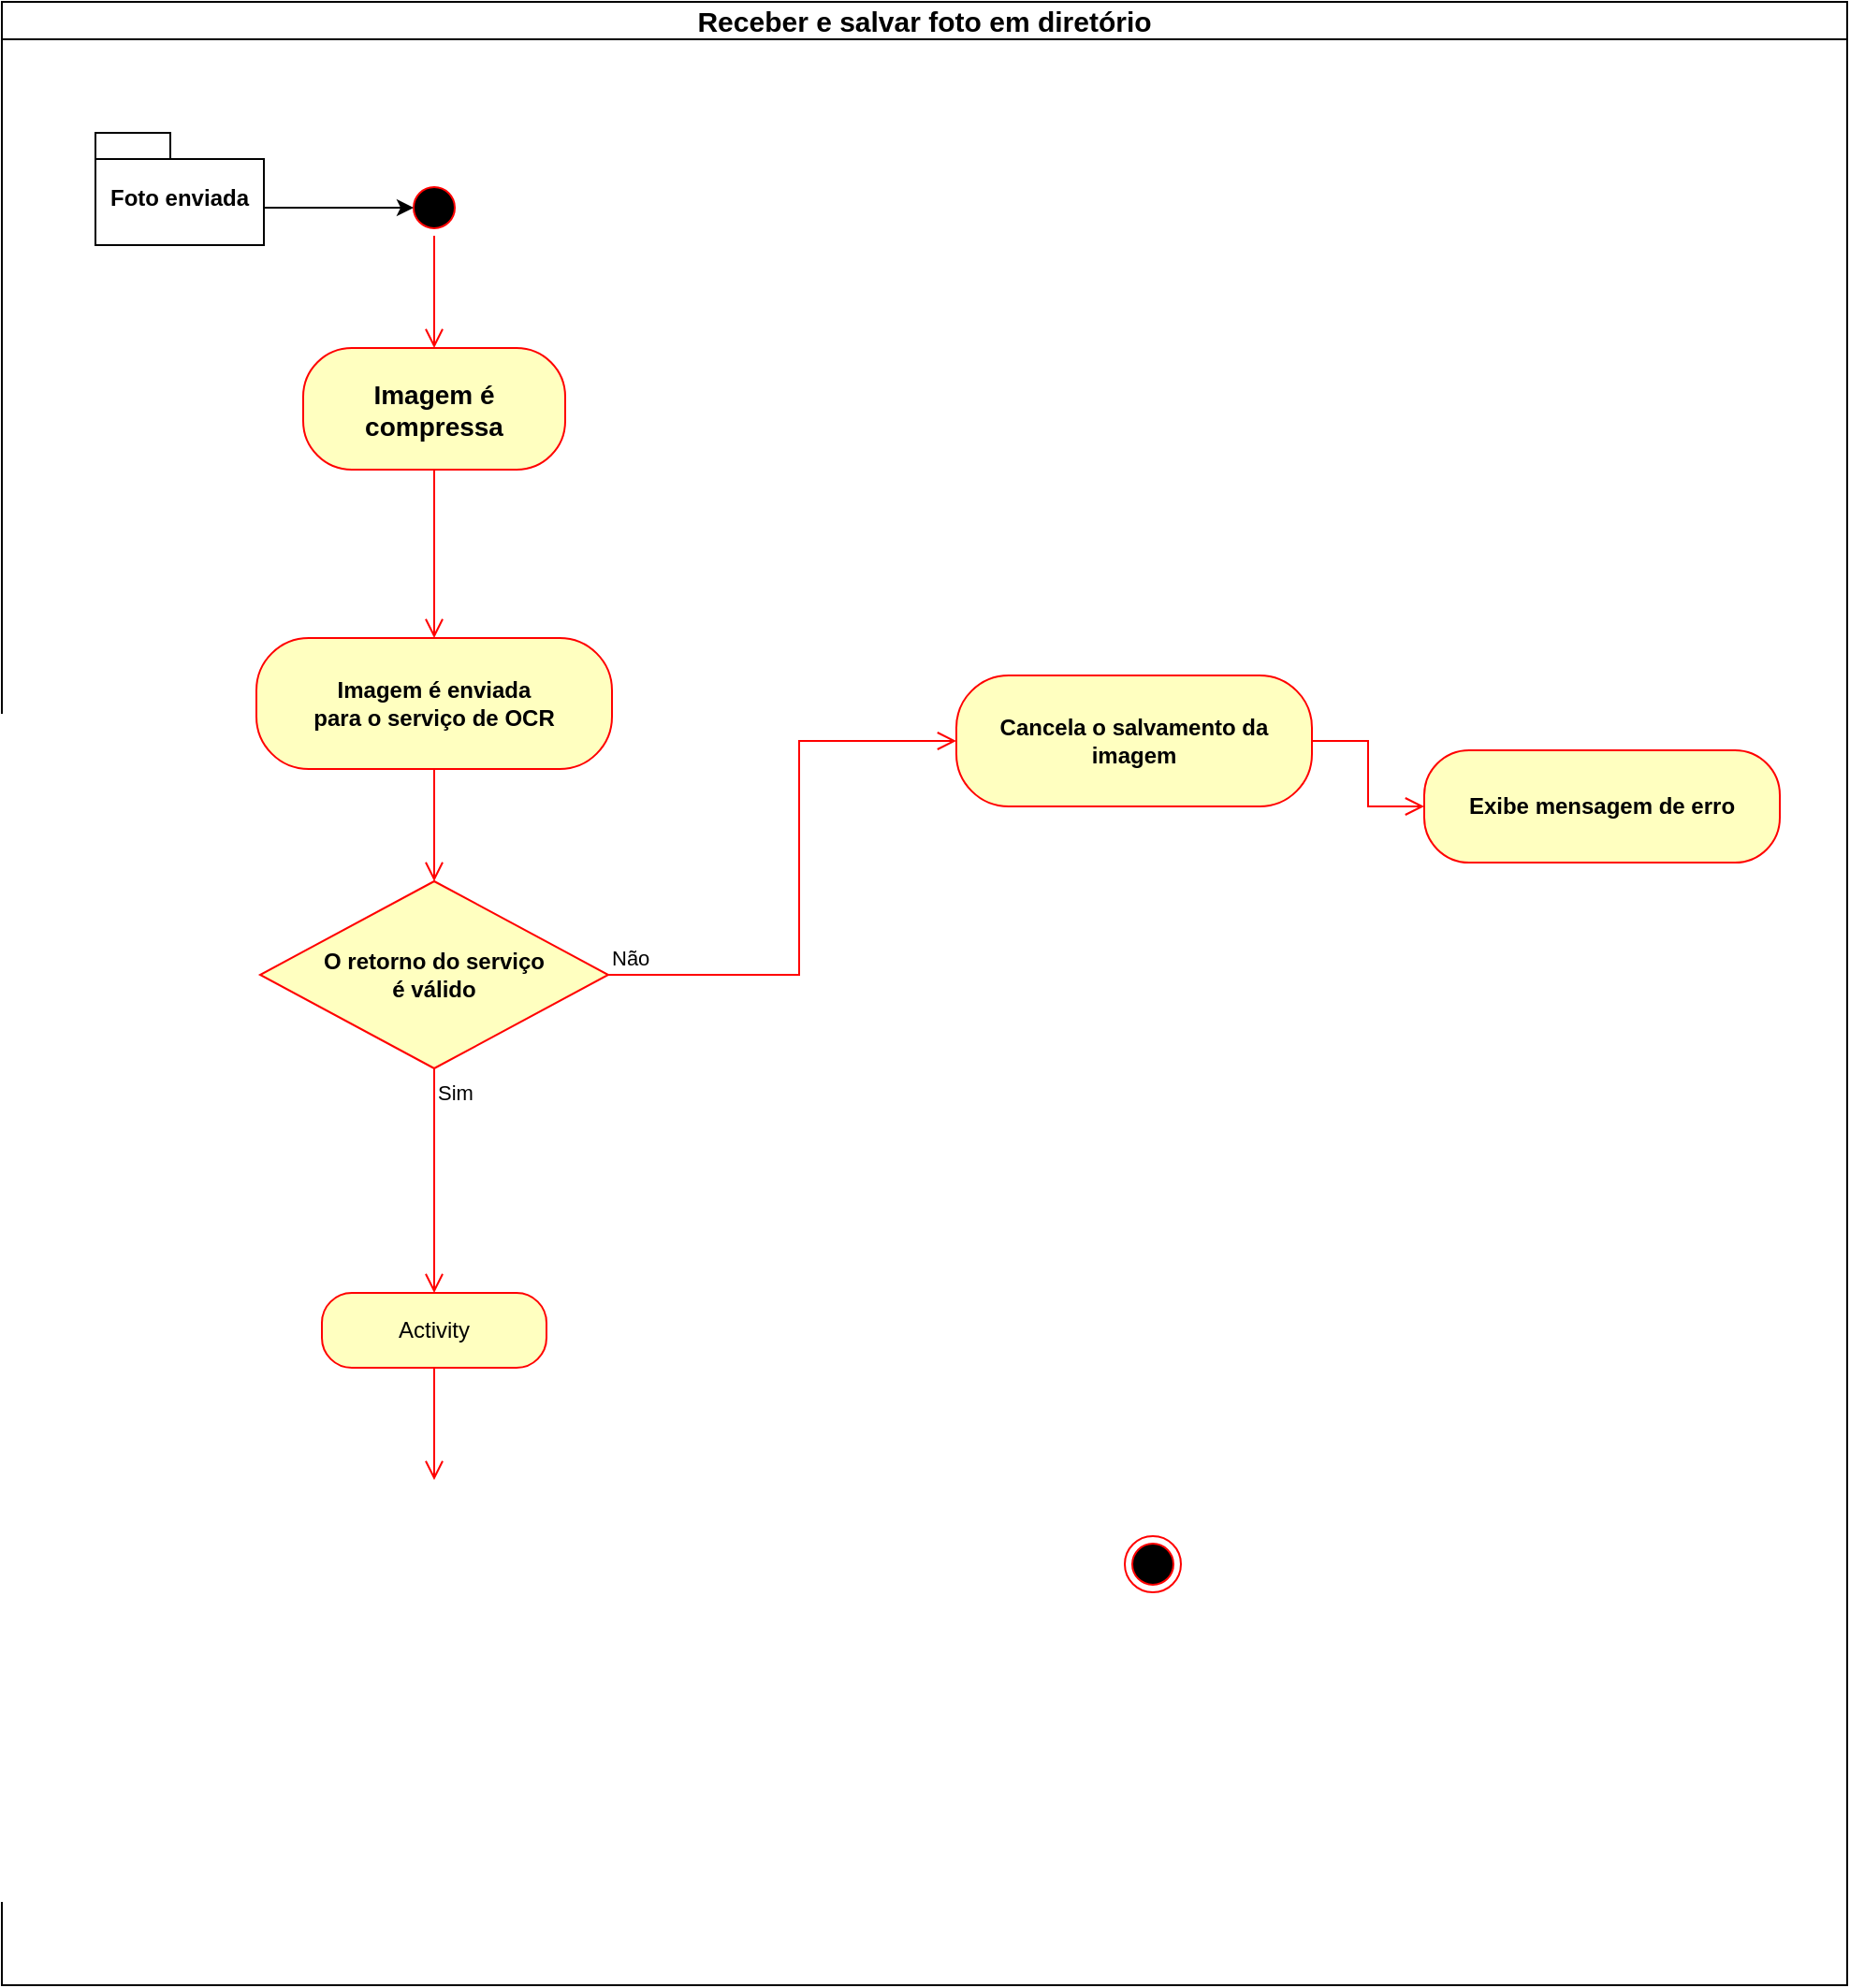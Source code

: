 <mxfile version="24.6.5" type="github">
  <diagram name="Page-1" id="BAec64L_Z81vPXz8HiST">
    <mxGraphModel dx="1593" dy="2057" grid="1" gridSize="10" guides="1" tooltips="1" connect="1" arrows="1" fold="1" page="1" pageScale="1" pageWidth="827" pageHeight="1169" math="0" shadow="0">
      <root>
        <mxCell id="0" />
        <mxCell id="1" parent="0" />
        <mxCell id="wz36yzEruvP4x7EnCw-V-7" value="&lt;font style=&quot;font-size: 15px;&quot;&gt;Receber e salvar foto em diretório&lt;/font&gt;" style="swimlane;whiteSpace=wrap;html=1;startSize=20;" vertex="1" parent="1">
          <mxGeometry x="50" y="-10" width="986" height="1060" as="geometry" />
        </mxCell>
        <mxCell id="wz36yzEruvP4x7EnCw-V-8" value="Foto enviada " style="shape=folder;fontStyle=1;spacingTop=10;tabWidth=40;tabHeight=14;tabPosition=left;html=1;whiteSpace=wrap;" vertex="1" parent="wz36yzEruvP4x7EnCw-V-7">
          <mxGeometry x="50" y="70" width="90" height="60" as="geometry" />
        </mxCell>
        <mxCell id="wz36yzEruvP4x7EnCw-V-9" value="" style="ellipse;html=1;shape=startState;fillColor=#000000;strokeColor=#ff0000;" vertex="1" parent="wz36yzEruvP4x7EnCw-V-7">
          <mxGeometry x="216" y="95" width="30" height="30" as="geometry" />
        </mxCell>
        <mxCell id="wz36yzEruvP4x7EnCw-V-10" value="" style="edgeStyle=orthogonalEdgeStyle;html=1;verticalAlign=bottom;endArrow=open;endSize=8;strokeColor=#ff0000;rounded=0;" edge="1" source="wz36yzEruvP4x7EnCw-V-9" parent="wz36yzEruvP4x7EnCw-V-7">
          <mxGeometry relative="1" as="geometry">
            <mxPoint x="231" y="185" as="targetPoint" />
          </mxGeometry>
        </mxCell>
        <mxCell id="wz36yzEruvP4x7EnCw-V-11" value="&lt;font style=&quot;font-size: 14px;&quot;&gt;&lt;b&gt;Imagem é compressa&lt;/b&gt;&lt;/font&gt;" style="rounded=1;whiteSpace=wrap;html=1;arcSize=40;fontColor=#000000;fillColor=#ffffc0;strokeColor=#ff0000;" vertex="1" parent="wz36yzEruvP4x7EnCw-V-7">
          <mxGeometry x="161" y="185" width="140" height="65" as="geometry" />
        </mxCell>
        <mxCell id="wz36yzEruvP4x7EnCw-V-12" value="" style="edgeStyle=orthogonalEdgeStyle;html=1;verticalAlign=bottom;endArrow=open;endSize=8;strokeColor=#ff0000;rounded=0;" edge="1" source="wz36yzEruvP4x7EnCw-V-11" parent="wz36yzEruvP4x7EnCw-V-7">
          <mxGeometry relative="1" as="geometry">
            <mxPoint x="231" y="340" as="targetPoint" />
          </mxGeometry>
        </mxCell>
        <mxCell id="wz36yzEruvP4x7EnCw-V-13" value="" style="ellipse;html=1;shape=endState;fillColor=#000000;strokeColor=#ff0000;" vertex="1" parent="wz36yzEruvP4x7EnCw-V-7">
          <mxGeometry x="600" y="820" width="30" height="30" as="geometry" />
        </mxCell>
        <mxCell id="wz36yzEruvP4x7EnCw-V-14" value="" style="endArrow=classic;html=1;rounded=0;" edge="1" parent="wz36yzEruvP4x7EnCw-V-7">
          <mxGeometry width="50" height="50" relative="1" as="geometry">
            <mxPoint x="140" y="110" as="sourcePoint" />
            <mxPoint x="220" y="110" as="targetPoint" />
          </mxGeometry>
        </mxCell>
        <mxCell id="wz36yzEruvP4x7EnCw-V-16" value="&lt;b&gt;Imagem é enviada &lt;br&gt;para o serviço de OCR&lt;/b&gt;" style="rounded=1;whiteSpace=wrap;html=1;arcSize=40;fontColor=#000000;fillColor=#ffffc0;strokeColor=#ff0000;" vertex="1" parent="wz36yzEruvP4x7EnCw-V-7">
          <mxGeometry x="136" y="340" width="190" height="70" as="geometry" />
        </mxCell>
        <mxCell id="wz36yzEruvP4x7EnCw-V-17" value="" style="edgeStyle=orthogonalEdgeStyle;html=1;verticalAlign=bottom;endArrow=open;endSize=8;strokeColor=#ff0000;rounded=0;" edge="1" source="wz36yzEruvP4x7EnCw-V-16" parent="wz36yzEruvP4x7EnCw-V-7">
          <mxGeometry relative="1" as="geometry">
            <mxPoint x="231" y="470" as="targetPoint" />
          </mxGeometry>
        </mxCell>
        <mxCell id="wz36yzEruvP4x7EnCw-V-18" value="&lt;b&gt;O retorno do serviço&lt;br&gt; é válido&lt;/b&gt;" style="rhombus;whiteSpace=wrap;html=1;fontColor=#000000;fillColor=#ffffc0;strokeColor=#ff0000;" vertex="1" parent="wz36yzEruvP4x7EnCw-V-7">
          <mxGeometry x="138" y="470" width="186" height="100" as="geometry" />
        </mxCell>
        <mxCell id="wz36yzEruvP4x7EnCw-V-19" value="Não" style="edgeStyle=orthogonalEdgeStyle;html=1;align=left;verticalAlign=bottom;endArrow=open;endSize=8;strokeColor=#ff0000;rounded=0;entryX=0;entryY=0.5;entryDx=0;entryDy=0;" edge="1" source="wz36yzEruvP4x7EnCw-V-18" parent="wz36yzEruvP4x7EnCw-V-7" target="wz36yzEruvP4x7EnCw-V-21">
          <mxGeometry x="-1" relative="1" as="geometry">
            <mxPoint x="560" y="380" as="targetPoint" />
            <Array as="points">
              <mxPoint x="426" y="520" />
              <mxPoint x="426" y="395" />
            </Array>
          </mxGeometry>
        </mxCell>
        <mxCell id="wz36yzEruvP4x7EnCw-V-20" value="Sim" style="edgeStyle=orthogonalEdgeStyle;html=1;align=left;verticalAlign=top;endArrow=open;endSize=8;strokeColor=#ff0000;rounded=0;" edge="1" source="wz36yzEruvP4x7EnCw-V-18" parent="wz36yzEruvP4x7EnCw-V-7">
          <mxGeometry x="-1" relative="1" as="geometry">
            <mxPoint x="231" y="690" as="targetPoint" />
          </mxGeometry>
        </mxCell>
        <mxCell id="wz36yzEruvP4x7EnCw-V-21" value="&lt;b&gt;Cancela o salvamento da imagem&lt;br&gt;&lt;/b&gt;" style="rounded=1;whiteSpace=wrap;html=1;arcSize=40;fontColor=#000000;fillColor=#ffffc0;strokeColor=#ff0000;" vertex="1" parent="wz36yzEruvP4x7EnCw-V-7">
          <mxGeometry x="510" y="360" width="190" height="70" as="geometry" />
        </mxCell>
        <mxCell id="wz36yzEruvP4x7EnCw-V-22" value="&lt;b&gt;Exibe mensagem de erro&lt;/b&gt;" style="rounded=1;whiteSpace=wrap;html=1;arcSize=40;fontColor=#000000;fillColor=#ffffc0;strokeColor=#ff0000;" vertex="1" parent="wz36yzEruvP4x7EnCw-V-7">
          <mxGeometry x="760" y="400" width="190" height="60" as="geometry" />
        </mxCell>
        <mxCell id="wz36yzEruvP4x7EnCw-V-23" value="" style="edgeStyle=orthogonalEdgeStyle;html=1;verticalAlign=bottom;endArrow=open;endSize=8;strokeColor=#ff0000;rounded=0;exitX=1;exitY=0.5;exitDx=0;exitDy=0;entryX=0;entryY=0.5;entryDx=0;entryDy=0;" edge="1" source="wz36yzEruvP4x7EnCw-V-21" parent="wz36yzEruvP4x7EnCw-V-7" target="wz36yzEruvP4x7EnCw-V-22">
          <mxGeometry relative="1" as="geometry">
            <mxPoint x="850" y="480" as="targetPoint" />
          </mxGeometry>
        </mxCell>
        <mxCell id="wz36yzEruvP4x7EnCw-V-24" value="Activity" style="rounded=1;whiteSpace=wrap;html=1;arcSize=40;fontColor=#000000;fillColor=#ffffc0;strokeColor=#ff0000;" vertex="1" parent="wz36yzEruvP4x7EnCw-V-7">
          <mxGeometry x="171" y="690" width="120" height="40" as="geometry" />
        </mxCell>
        <mxCell id="wz36yzEruvP4x7EnCw-V-25" value="" style="edgeStyle=orthogonalEdgeStyle;html=1;verticalAlign=bottom;endArrow=open;endSize=8;strokeColor=#ff0000;rounded=0;" edge="1" source="wz36yzEruvP4x7EnCw-V-24" parent="wz36yzEruvP4x7EnCw-V-7">
          <mxGeometry relative="1" as="geometry">
            <mxPoint x="231" y="790" as="targetPoint" />
          </mxGeometry>
        </mxCell>
      </root>
    </mxGraphModel>
  </diagram>
</mxfile>
